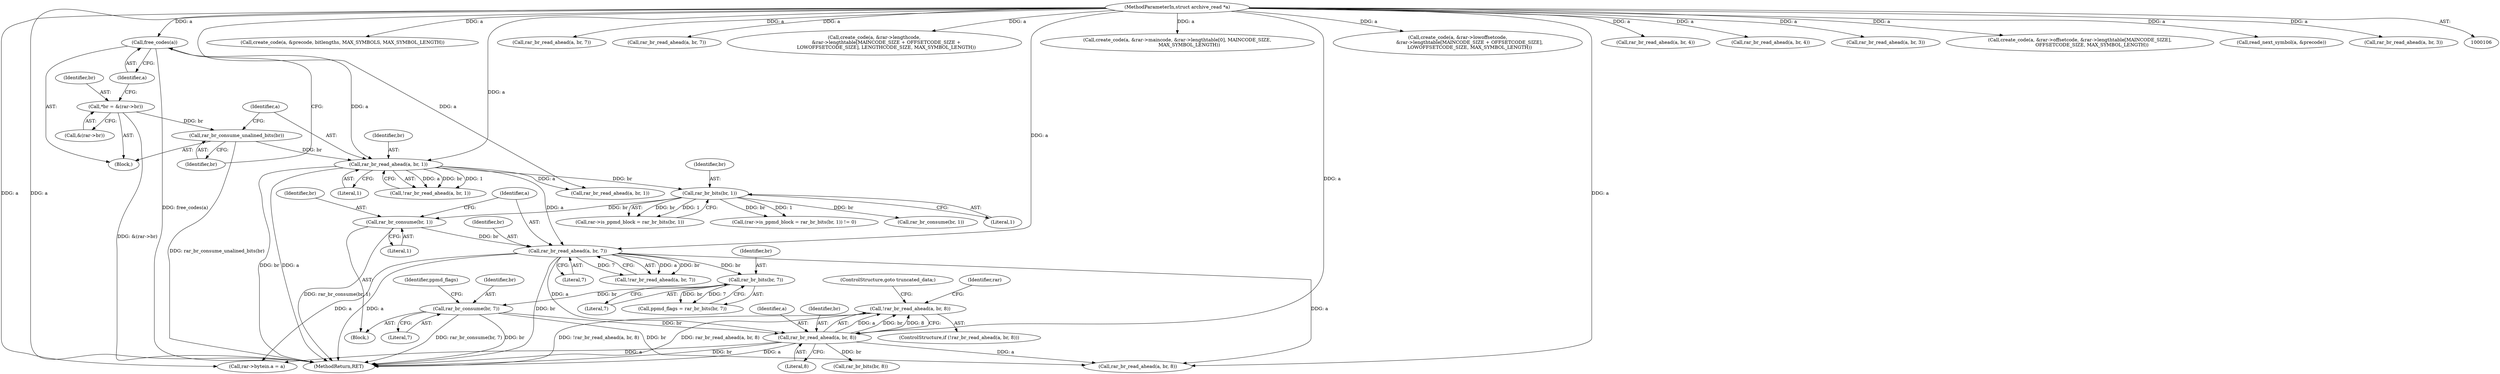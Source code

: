 digraph "0_libarchive_05caadc7eedbef471ac9610809ba683f0c698700@API" {
"1000182" [label="(Call,!rar_br_read_ahead(a, br, 8))"];
"1000183" [label="(Call,rar_br_read_ahead(a, br, 8))"];
"1000163" [label="(Call,rar_br_read_ahead(a, br, 7))"];
"1000142" [label="(Call,rar_br_read_ahead(a, br, 1))"];
"1000136" [label="(Call,free_codes(a))"];
"1000107" [label="(MethodParameterIn,struct archive_read *a)"];
"1000138" [label="(Call,rar_br_consume_unalined_bits(br))"];
"1000130" [label="(Call,*br = &(rar->br))"];
"1000158" [label="(Call,rar_br_consume(br, 1))"];
"1000153" [label="(Call,rar_br_bits(br, 1))"];
"1000173" [label="(Call,rar_br_consume(br, 7))"];
"1000170" [label="(Call,rar_br_bits(br, 7))"];
"1000157" [label="(Block,)"];
"1000137" [label="(Identifier,a)"];
"1000186" [label="(Literal,8)"];
"1000166" [label="(Literal,7)"];
"1000536" [label="(Call,create_code(a, &precode, bitlengths, MAX_SYMBOLS, MAX_SYMBOL_LENGTH))"];
"1000184" [label="(Identifier,a)"];
"1000143" [label="(Identifier,a)"];
"1000136" [label="(Call,free_codes(a))"];
"1001023" [label="(MethodReturn,RET)"];
"1000761" [label="(Call,rar_br_read_ahead(a, br, 7))"];
"1000160" [label="(Literal,1)"];
"1000148" [label="(Call,(rar->is_ppmd_block = rar_br_bits(br, 1)) != 0)"];
"1000172" [label="(Literal,7)"];
"1000671" [label="(Call,rar_br_read_ahead(a, br, 7))"];
"1000107" [label="(MethodParameterIn,struct archive_read *a)"];
"1000145" [label="(Literal,1)"];
"1000165" [label="(Identifier,br)"];
"1000174" [label="(Identifier,br)"];
"1000178" [label="(Identifier,ppmd_flags)"];
"1000132" [label="(Call,&(rar->br))"];
"1000144" [label="(Identifier,br)"];
"1000181" [label="(ControlStructure,if (!rar_br_read_ahead(a, br, 8)))"];
"1000884" [label="(Call,create_code(a, &rar->lengthcode,\n                &rar->lengthtable[MAINCODE_SIZE + OFFSETCODE_SIZE +\n                LOWOFFSETCODE_SIZE], LENGTHCODE_SIZE, MAX_SYMBOL_LENGTH))"];
"1000142" [label="(Call,rar_br_read_ahead(a, br, 1))"];
"1000209" [label="(Call,rar_br_read_ahead(a, br, 8))"];
"1000187" [label="(ControlStructure,goto truncated_data;)"];
"1000816" [label="(Call,create_code(a, &rar->maincode, &rar->lengthtable[0], MAINCODE_SIZE,\n                MAX_SYMBOL_LENGTH))"];
"1000131" [label="(Identifier,br)"];
"1000164" [label="(Identifier,a)"];
"1000282" [label="(Call,rar->bytein.a = a)"];
"1000163" [label="(Call,rar_br_read_ahead(a, br, 7))"];
"1000159" [label="(Identifier,br)"];
"1000860" [label="(Call,create_code(a, &rar->lowoffsetcode,\n                &rar->lengthtable[MAINCODE_SIZE + OFFSETCODE_SIZE],\n                LOWOFFSETCODE_SIZE, MAX_SYMBOL_LENGTH))"];
"1000424" [label="(Call,rar_br_read_ahead(a, br, 1))"];
"1000185" [label="(Identifier,br)"];
"1000175" [label="(Literal,7)"];
"1000194" [label="(Call,rar_br_bits(br, 8))"];
"1000489" [label="(Call,rar_br_read_ahead(a, br, 4))"];
"1000170" [label="(Call,rar_br_bits(br, 7))"];
"1000462" [label="(Call,rar_br_read_ahead(a, br, 4))"];
"1000173" [label="(Call,rar_br_consume(br, 7))"];
"1000419" [label="(Call,rar_br_consume(br, 1))"];
"1000158" [label="(Call,rar_br_consume(br, 1))"];
"1000108" [label="(Block,)"];
"1000141" [label="(Call,!rar_br_read_ahead(a, br, 1))"];
"1000182" [label="(Call,!rar_br_read_ahead(a, br, 8))"];
"1000139" [label="(Identifier,br)"];
"1000153" [label="(Call,rar_br_bits(br, 1))"];
"1000168" [label="(Call,ppmd_flags = rar_br_bits(br, 7))"];
"1000190" [label="(Identifier,rar)"];
"1000171" [label="(Identifier,br)"];
"1000183" [label="(Call,rar_br_read_ahead(a, br, 8))"];
"1000155" [label="(Literal,1)"];
"1000162" [label="(Call,!rar_br_read_ahead(a, br, 7))"];
"1000149" [label="(Call,rar->is_ppmd_block = rar_br_bits(br, 1))"];
"1000138" [label="(Call,rar_br_consume_unalined_bits(br))"];
"1000733" [label="(Call,rar_br_read_ahead(a, br, 3))"];
"1000838" [label="(Call,create_code(a, &rar->offsetcode, &rar->lengthtable[MAINCODE_SIZE],\n                OFFSETCODE_SIZE, MAX_SYMBOL_LENGTH))"];
"1000570" [label="(Call,read_next_symbol(a, &precode))"];
"1000154" [label="(Identifier,br)"];
"1000130" [label="(Call,*br = &(rar->br))"];
"1000643" [label="(Call,rar_br_read_ahead(a, br, 3))"];
"1000182" -> "1000181"  [label="AST: "];
"1000182" -> "1000183"  [label="CFG: "];
"1000183" -> "1000182"  [label="AST: "];
"1000187" -> "1000182"  [label="CFG: "];
"1000190" -> "1000182"  [label="CFG: "];
"1000182" -> "1001023"  [label="DDG: !rar_br_read_ahead(a, br, 8)"];
"1000182" -> "1001023"  [label="DDG: rar_br_read_ahead(a, br, 8)"];
"1000183" -> "1000182"  [label="DDG: a"];
"1000183" -> "1000182"  [label="DDG: br"];
"1000183" -> "1000182"  [label="DDG: 8"];
"1000183" -> "1000186"  [label="CFG: "];
"1000184" -> "1000183"  [label="AST: "];
"1000185" -> "1000183"  [label="AST: "];
"1000186" -> "1000183"  [label="AST: "];
"1000183" -> "1001023"  [label="DDG: br"];
"1000183" -> "1001023"  [label="DDG: a"];
"1000163" -> "1000183"  [label="DDG: a"];
"1000107" -> "1000183"  [label="DDG: a"];
"1000173" -> "1000183"  [label="DDG: br"];
"1000183" -> "1000194"  [label="DDG: br"];
"1000183" -> "1000209"  [label="DDG: a"];
"1000183" -> "1000282"  [label="DDG: a"];
"1000163" -> "1000162"  [label="AST: "];
"1000163" -> "1000166"  [label="CFG: "];
"1000164" -> "1000163"  [label="AST: "];
"1000165" -> "1000163"  [label="AST: "];
"1000166" -> "1000163"  [label="AST: "];
"1000162" -> "1000163"  [label="CFG: "];
"1000163" -> "1001023"  [label="DDG: a"];
"1000163" -> "1001023"  [label="DDG: br"];
"1000163" -> "1000162"  [label="DDG: a"];
"1000163" -> "1000162"  [label="DDG: br"];
"1000163" -> "1000162"  [label="DDG: 7"];
"1000142" -> "1000163"  [label="DDG: a"];
"1000107" -> "1000163"  [label="DDG: a"];
"1000158" -> "1000163"  [label="DDG: br"];
"1000163" -> "1000170"  [label="DDG: br"];
"1000163" -> "1000209"  [label="DDG: a"];
"1000163" -> "1000282"  [label="DDG: a"];
"1000142" -> "1000141"  [label="AST: "];
"1000142" -> "1000145"  [label="CFG: "];
"1000143" -> "1000142"  [label="AST: "];
"1000144" -> "1000142"  [label="AST: "];
"1000145" -> "1000142"  [label="AST: "];
"1000141" -> "1000142"  [label="CFG: "];
"1000142" -> "1001023"  [label="DDG: br"];
"1000142" -> "1001023"  [label="DDG: a"];
"1000142" -> "1000141"  [label="DDG: a"];
"1000142" -> "1000141"  [label="DDG: br"];
"1000142" -> "1000141"  [label="DDG: 1"];
"1000136" -> "1000142"  [label="DDG: a"];
"1000107" -> "1000142"  [label="DDG: a"];
"1000138" -> "1000142"  [label="DDG: br"];
"1000142" -> "1000153"  [label="DDG: br"];
"1000142" -> "1000424"  [label="DDG: a"];
"1000136" -> "1000108"  [label="AST: "];
"1000136" -> "1000137"  [label="CFG: "];
"1000137" -> "1000136"  [label="AST: "];
"1000139" -> "1000136"  [label="CFG: "];
"1000136" -> "1001023"  [label="DDG: free_codes(a)"];
"1000107" -> "1000136"  [label="DDG: a"];
"1000107" -> "1000106"  [label="AST: "];
"1000107" -> "1001023"  [label="DDG: a"];
"1000107" -> "1000209"  [label="DDG: a"];
"1000107" -> "1000282"  [label="DDG: a"];
"1000107" -> "1000424"  [label="DDG: a"];
"1000107" -> "1000462"  [label="DDG: a"];
"1000107" -> "1000489"  [label="DDG: a"];
"1000107" -> "1000536"  [label="DDG: a"];
"1000107" -> "1000570"  [label="DDG: a"];
"1000107" -> "1000643"  [label="DDG: a"];
"1000107" -> "1000671"  [label="DDG: a"];
"1000107" -> "1000733"  [label="DDG: a"];
"1000107" -> "1000761"  [label="DDG: a"];
"1000107" -> "1000816"  [label="DDG: a"];
"1000107" -> "1000838"  [label="DDG: a"];
"1000107" -> "1000860"  [label="DDG: a"];
"1000107" -> "1000884"  [label="DDG: a"];
"1000138" -> "1000108"  [label="AST: "];
"1000138" -> "1000139"  [label="CFG: "];
"1000139" -> "1000138"  [label="AST: "];
"1000143" -> "1000138"  [label="CFG: "];
"1000138" -> "1001023"  [label="DDG: rar_br_consume_unalined_bits(br)"];
"1000130" -> "1000138"  [label="DDG: br"];
"1000130" -> "1000108"  [label="AST: "];
"1000130" -> "1000132"  [label="CFG: "];
"1000131" -> "1000130"  [label="AST: "];
"1000132" -> "1000130"  [label="AST: "];
"1000137" -> "1000130"  [label="CFG: "];
"1000130" -> "1001023"  [label="DDG: &(rar->br)"];
"1000158" -> "1000157"  [label="AST: "];
"1000158" -> "1000160"  [label="CFG: "];
"1000159" -> "1000158"  [label="AST: "];
"1000160" -> "1000158"  [label="AST: "];
"1000164" -> "1000158"  [label="CFG: "];
"1000158" -> "1001023"  [label="DDG: rar_br_consume(br, 1)"];
"1000153" -> "1000158"  [label="DDG: br"];
"1000153" -> "1000149"  [label="AST: "];
"1000153" -> "1000155"  [label="CFG: "];
"1000154" -> "1000153"  [label="AST: "];
"1000155" -> "1000153"  [label="AST: "];
"1000149" -> "1000153"  [label="CFG: "];
"1000153" -> "1000148"  [label="DDG: br"];
"1000153" -> "1000148"  [label="DDG: 1"];
"1000153" -> "1000149"  [label="DDG: br"];
"1000153" -> "1000149"  [label="DDG: 1"];
"1000153" -> "1000419"  [label="DDG: br"];
"1000173" -> "1000157"  [label="AST: "];
"1000173" -> "1000175"  [label="CFG: "];
"1000174" -> "1000173"  [label="AST: "];
"1000175" -> "1000173"  [label="AST: "];
"1000178" -> "1000173"  [label="CFG: "];
"1000173" -> "1001023"  [label="DDG: rar_br_consume(br, 7)"];
"1000173" -> "1001023"  [label="DDG: br"];
"1000170" -> "1000173"  [label="DDG: br"];
"1000173" -> "1000209"  [label="DDG: br"];
"1000170" -> "1000168"  [label="AST: "];
"1000170" -> "1000172"  [label="CFG: "];
"1000171" -> "1000170"  [label="AST: "];
"1000172" -> "1000170"  [label="AST: "];
"1000168" -> "1000170"  [label="CFG: "];
"1000170" -> "1000168"  [label="DDG: br"];
"1000170" -> "1000168"  [label="DDG: 7"];
}

